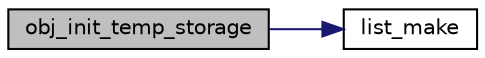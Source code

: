 digraph "obj_init_temp_storage"
{
  edge [fontname="Helvetica",fontsize="10",labelfontname="Helvetica",labelfontsize="10"];
  node [fontname="Helvetica",fontsize="10",shape=record];
  rankdir="LR";
  Node1 [label="obj_init_temp_storage",height=0.2,width=0.4,color="black", fillcolor="grey75", style="filled" fontcolor="black"];
  Node1 -> Node2 [color="midnightblue",fontsize="10",style="solid",fontname="Helvetica"];
  Node2 [label="list_make",height=0.2,width=0.4,color="black", fillcolor="white", style="filled",URL="$list_8cpp.html#a3e209c08118e7372be7a2a17e4c7da84"];
}
